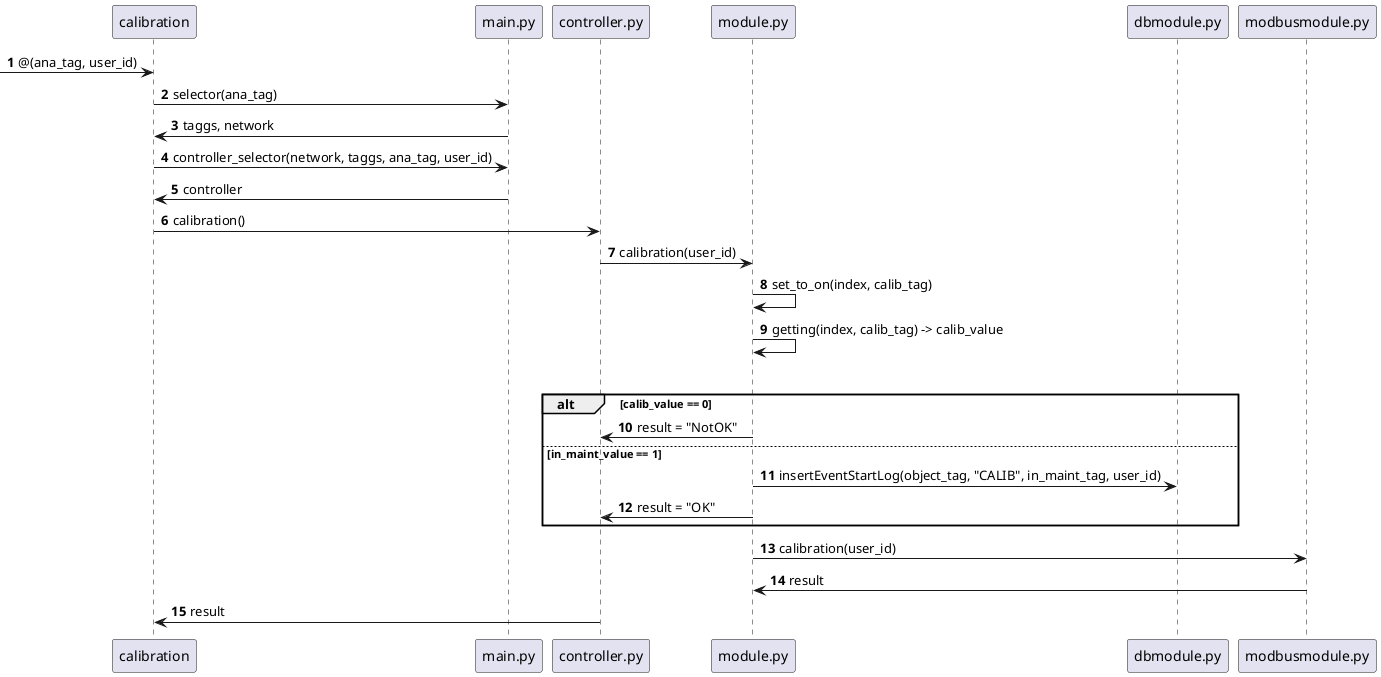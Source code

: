 @startuml
'https://plantuml.com/sequence-diagram

autonumber
-> calibration: @(ana_tag, user_id)
calibration -> main.py: selector(ana_tag)
calibration <- main.py: taggs, network
calibration -> main.py: controller_selector(network, taggs, ana_tag, user_id)
calibration <- main.py: controller
calibration -> controller.py: calibration()
controller.py -> module.py: calibration(user_id)

module.py -> module.py : set_to_on(index, calib_tag)
module.py -> module.py : getting(index, calib_tag) -> calib_value

alt version == 1
    alt calib_value == 0
        controller.py <- module.py: result = "NotOK"
    else in_maint_value == 1
        module.py -> dbmodule.py : insertEventStartLog(object_tag, "CALIB", in_maint_tag, user_id)
        controller.py <- module.py: result = "OK"
    end
else
    module.py -> modbusmodule.py: calibration(user_id)
    module.py <- modbusmodule.py :result
calibration <- controller.py: result
@enduml